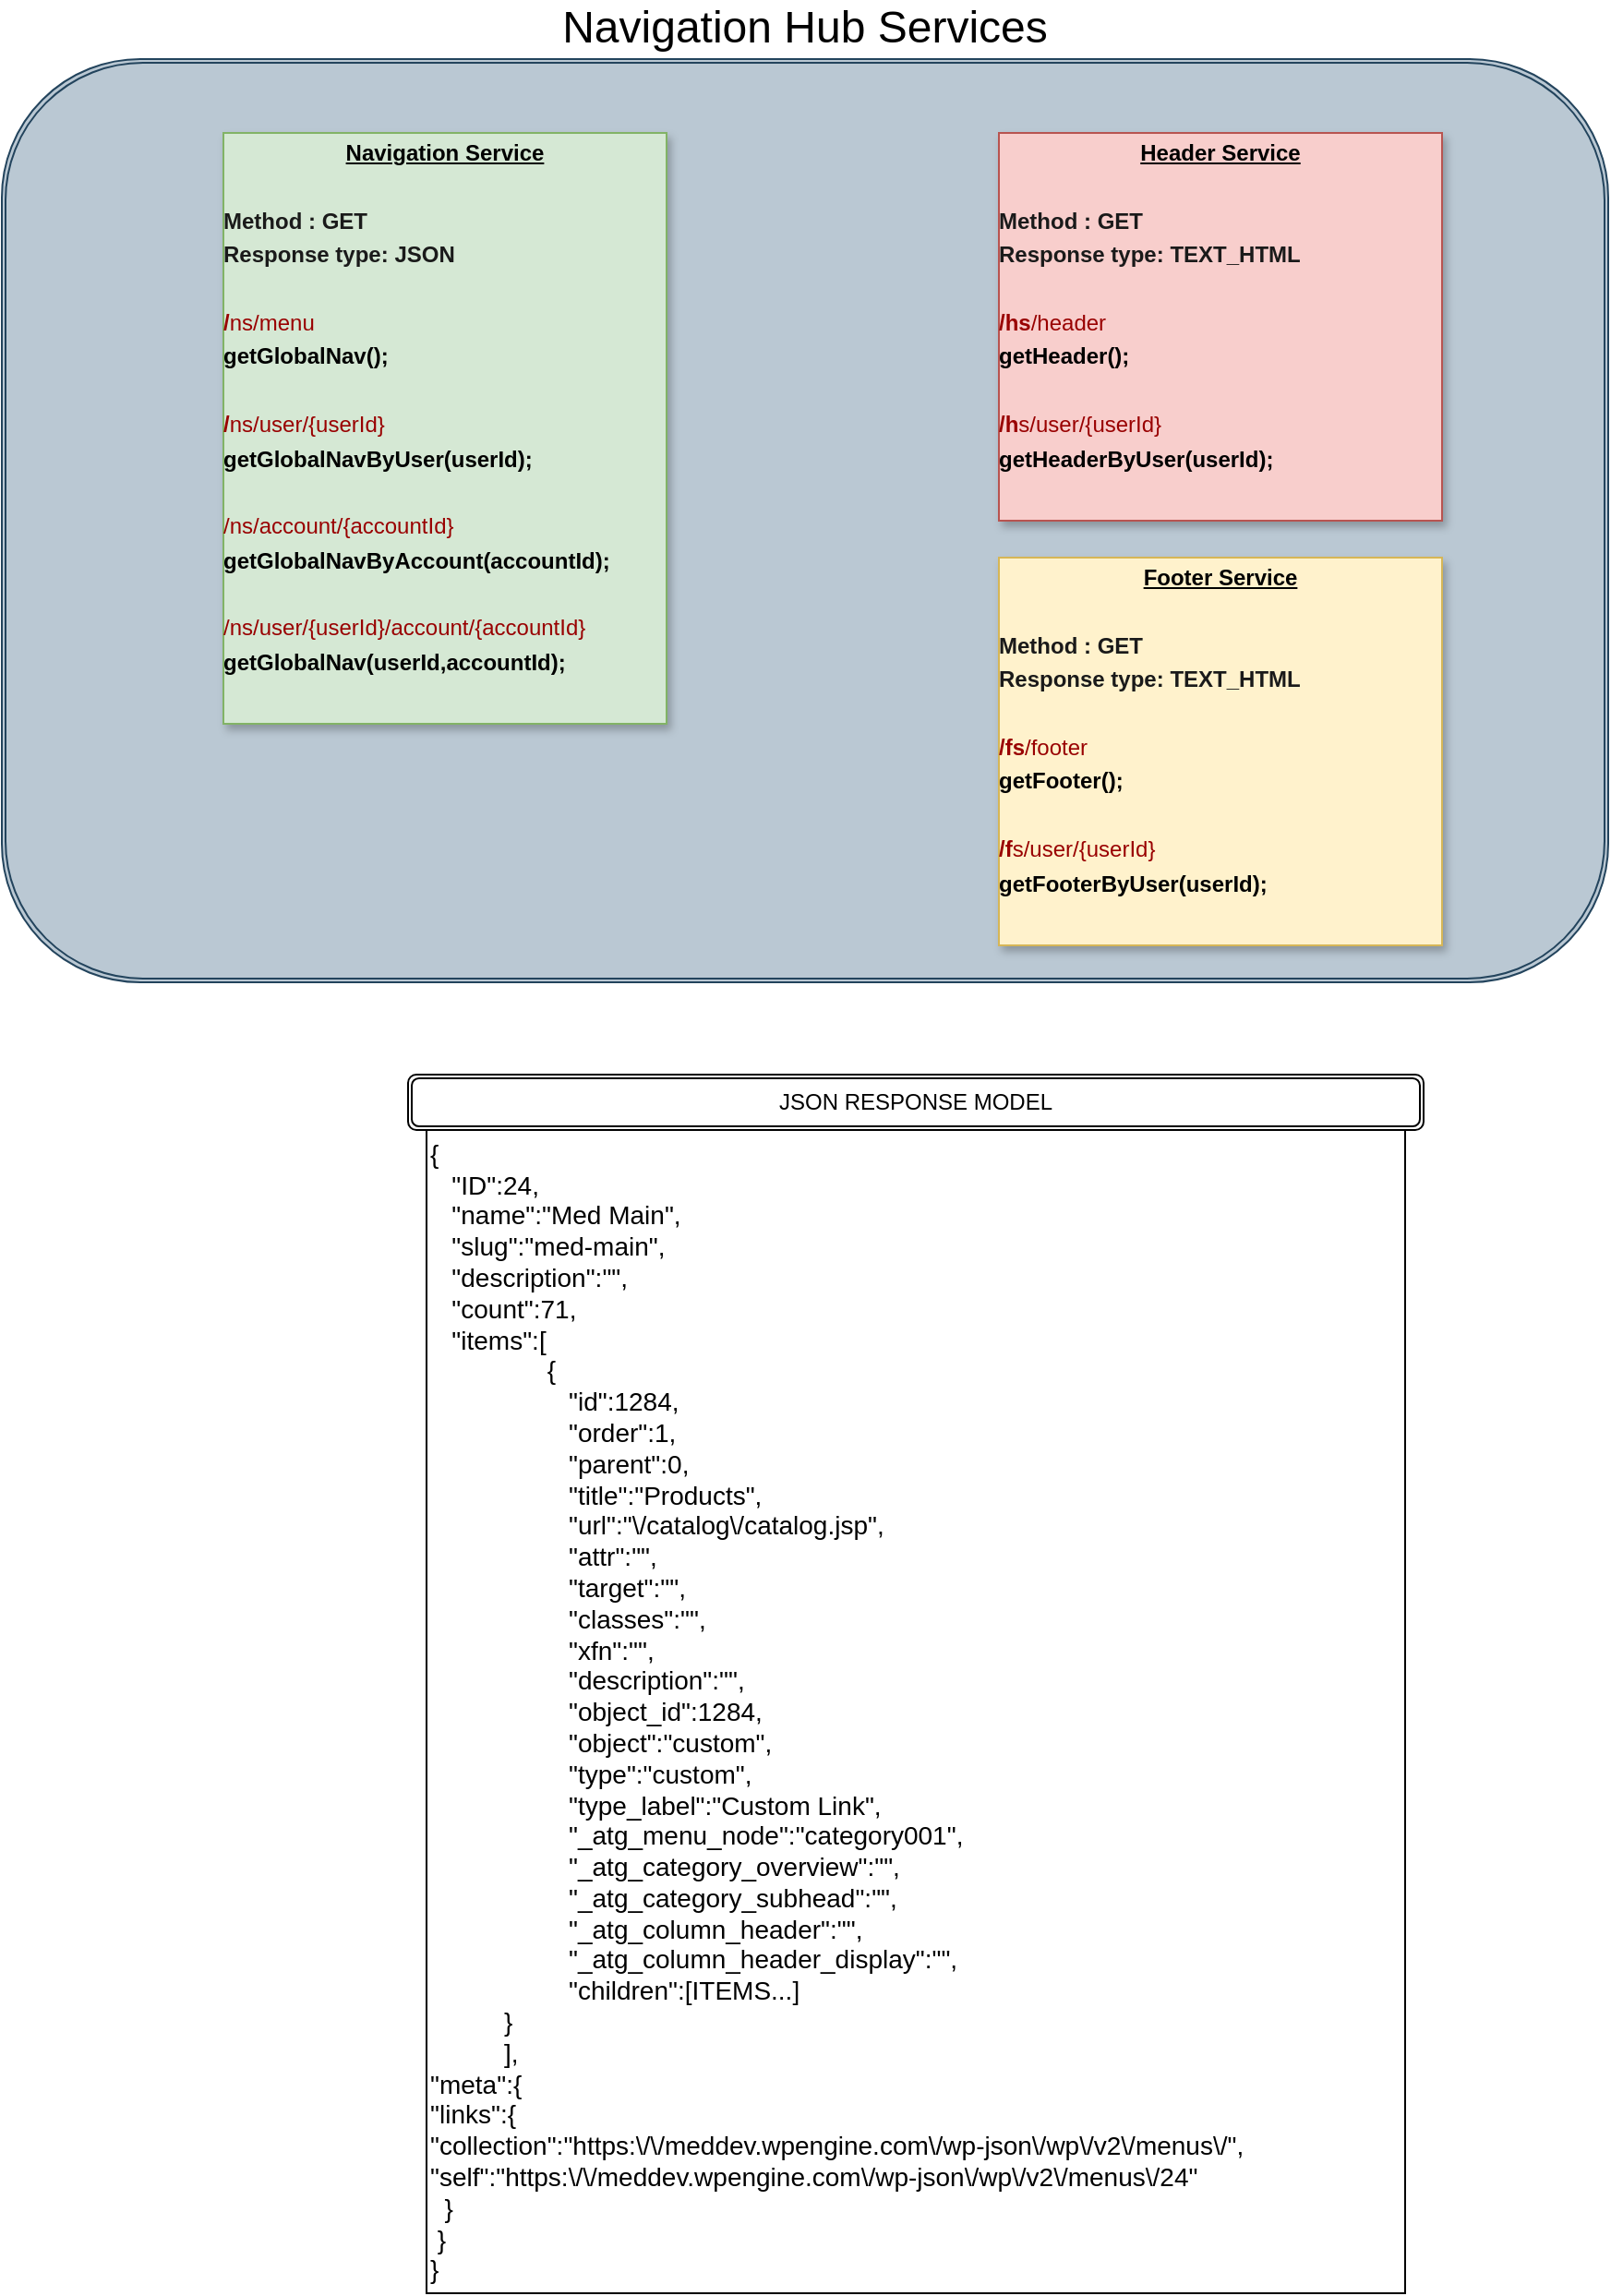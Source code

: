 <mxfile version="14.7.6" type="github" pages="2">
  <diagram name="Page-1" id="efa7a0a1-bf9b-a30e-e6df-94a7791c09e9">
    <mxGraphModel dx="1483" dy="781" grid="1" gridSize="10" guides="1" tooltips="1" connect="1" arrows="1" fold="1" page="1" pageScale="1" pageWidth="826" pageHeight="1169" background="none" math="0" shadow="0">
      <root>
        <mxCell id="0" />
        <mxCell id="1" parent="0" />
        <mxCell id="54McP1v8adlqiOrVGeXI-117" value="&lt;span style=&quot;font-size: 24px&quot;&gt;Navigation Hub Services&lt;/span&gt;" style="shape=ext;double=1;rounded=1;whiteSpace=wrap;html=1;fillColor=#bac8d3;strokeColor=#23445d;align=center;labelPosition=center;verticalLabelPosition=top;verticalAlign=bottom;" vertex="1" parent="1">
          <mxGeometry x="30" y="70" width="870" height="500" as="geometry" />
        </mxCell>
        <mxCell id="25" value="&lt;p style=&quot;margin: 4px 0px 0px ; text-align: center&quot;&gt;&lt;b&gt;&lt;u&gt;Navigation Service&lt;/u&gt;&lt;/b&gt;&lt;/p&gt;&lt;p style=&quot;margin: 4px 0px 0px ; text-align: center&quot;&gt;&lt;b&gt;&lt;u&gt;&lt;br&gt;&lt;/u&gt;&lt;/b&gt;&lt;/p&gt;&lt;p style=&quot;margin: 4px 0px 0px&quot;&gt;&lt;b&gt;&lt;font color=&quot;#1a1a1a&quot;&gt;Method : GET&lt;/font&gt;&lt;/b&gt;&lt;/p&gt;&lt;p style=&quot;margin: 4px 0px 0px&quot;&gt;&lt;b&gt;&lt;font color=&quot;#1a1a1a&quot;&gt;Response type: JSON&lt;/font&gt;&lt;/b&gt;&lt;/p&gt;&lt;p style=&quot;margin: 0px ; margin-top: 4px ; text-align: center ; text-decoration: underline&quot;&gt;&lt;b&gt;&lt;br&gt;&lt;/b&gt;&lt;/p&gt;&lt;p style=&quot;margin: 4px 0px 0px&quot;&gt;&lt;font color=&quot;#990000&quot;&gt;&lt;b&gt;/&lt;/b&gt;ns/menu&lt;/font&gt;&lt;/p&gt;&lt;p style=&quot;margin: 4px 0px 0px&quot;&gt;&lt;b&gt;getGlobalNav();&lt;/b&gt;&lt;/p&gt;&lt;p style=&quot;margin: 4px 0px 0px&quot;&gt;&lt;b&gt;&lt;br&gt;&lt;/b&gt;&lt;/p&gt;&lt;p style=&quot;margin: 4px 0px 0px&quot;&gt;&lt;font color=&quot;#990000&quot;&gt;&lt;b&gt;/&lt;/b&gt;ns/user/{userId}&lt;/font&gt;&lt;/p&gt;&lt;p style=&quot;margin: 4px 0px 0px&quot;&gt;&lt;b&gt;getGlobalNavByUser(userId);&lt;/b&gt;&lt;/p&gt;&lt;p style=&quot;margin: 4px 0px 0px&quot;&gt;&lt;b&gt;&lt;br&gt;&lt;/b&gt;&lt;/p&gt;&lt;p style=&quot;margin: 4px 0px 0px&quot;&gt;&lt;font color=&quot;#990000&quot;&gt;/ns/account/{accountId}&lt;/font&gt;&lt;/p&gt;&lt;p style=&quot;margin: 4px 0px 0px&quot;&gt;&lt;b&gt;getGlobalNavByAccount(accountId);&lt;/b&gt;&lt;/p&gt;&lt;p style=&quot;margin: 4px 0px 0px&quot;&gt;&lt;b&gt;&lt;br&gt;&lt;/b&gt;&lt;/p&gt;&lt;p style=&quot;margin: 4px 0px 0px&quot;&gt;&lt;font color=&quot;#990000&quot;&gt;/ns/user/{userId}/account/{accountId}&lt;/font&gt;&lt;/p&gt;&lt;p style=&quot;margin: 4px 0px 0px&quot;&gt;&lt;b&gt;getGlobalNav(userId,accountId);&lt;/b&gt;&lt;/p&gt;" style="verticalAlign=top;align=left;overflow=fill;fontSize=12;fontFamily=Helvetica;html=1;strokeColor=#82b366;shadow=1;fillColor=#d5e8d4;" parent="1" vertex="1">
          <mxGeometry x="150" y="110" width="240" height="320" as="geometry" />
        </mxCell>
        <mxCell id="54McP1v8adlqiOrVGeXI-115" value="&lt;p style=&quot;margin: 4px 0px 0px ; text-align: center&quot;&gt;&lt;b&gt;&lt;u&gt;Header Service&lt;/u&gt;&lt;/b&gt;&lt;/p&gt;&lt;p style=&quot;margin: 4px 0px 0px ; text-align: center&quot;&gt;&lt;b&gt;&lt;u&gt;&lt;br&gt;&lt;/u&gt;&lt;/b&gt;&lt;/p&gt;&lt;p style=&quot;margin: 4px 0px 0px&quot;&gt;&lt;b&gt;&lt;font color=&quot;#1a1a1a&quot;&gt;Method : GET&lt;/font&gt;&lt;/b&gt;&lt;/p&gt;&lt;p style=&quot;margin: 4px 0px 0px&quot;&gt;&lt;b&gt;&lt;font color=&quot;#1a1a1a&quot;&gt;Response type: TEXT_HTML&lt;/font&gt;&lt;/b&gt;&lt;/p&gt;&lt;p style=&quot;margin: 0px ; margin-top: 4px ; text-align: center ; text-decoration: underline&quot;&gt;&lt;b&gt;&lt;br&gt;&lt;/b&gt;&lt;/p&gt;&lt;p style=&quot;margin: 4px 0px 0px&quot;&gt;&lt;font color=&quot;#990000&quot;&gt;&lt;b&gt;/hs&lt;/b&gt;/header&lt;/font&gt;&lt;/p&gt;&lt;p style=&quot;margin: 4px 0px 0px&quot;&gt;&lt;b&gt;getHeader();&lt;/b&gt;&lt;/p&gt;&lt;p style=&quot;margin: 4px 0px 0px&quot;&gt;&lt;b&gt;&lt;br&gt;&lt;/b&gt;&lt;/p&gt;&lt;p style=&quot;margin: 4px 0px 0px&quot;&gt;&lt;font color=&quot;#990000&quot;&gt;&lt;b&gt;/h&lt;/b&gt;s/user/{userId}&lt;/font&gt;&lt;/p&gt;&lt;p style=&quot;margin: 4px 0px 0px&quot;&gt;&lt;b&gt;getHeaderByUser(userId);&lt;/b&gt;&lt;/p&gt;&lt;p style=&quot;margin: 4px 0px 0px&quot;&gt;&lt;b&gt;&lt;br&gt;&lt;/b&gt;&lt;/p&gt;&lt;p style=&quot;margin: 4px 0px 0px&quot;&gt;&lt;br&gt;&lt;/p&gt;" style="verticalAlign=top;align=left;overflow=fill;fontSize=12;fontFamily=Helvetica;html=1;strokeColor=#b85450;shadow=1;fillColor=#f8cecc;" vertex="1" parent="1">
          <mxGeometry x="570" y="110" width="240" height="210" as="geometry" />
        </mxCell>
        <mxCell id="54McP1v8adlqiOrVGeXI-116" value="&lt;p style=&quot;margin: 4px 0px 0px ; text-align: center&quot;&gt;&lt;b&gt;&lt;u&gt;Footer Service&lt;/u&gt;&lt;/b&gt;&lt;/p&gt;&lt;p style=&quot;margin: 4px 0px 0px ; text-align: center&quot;&gt;&lt;b&gt;&lt;u&gt;&lt;br&gt;&lt;/u&gt;&lt;/b&gt;&lt;/p&gt;&lt;p style=&quot;margin: 4px 0px 0px&quot;&gt;&lt;b&gt;&lt;font color=&quot;#1a1a1a&quot;&gt;Method : GET&lt;/font&gt;&lt;/b&gt;&lt;/p&gt;&lt;p style=&quot;margin: 4px 0px 0px&quot;&gt;&lt;b&gt;&lt;font color=&quot;#1a1a1a&quot;&gt;Response type: TEXT_HTML&lt;/font&gt;&lt;/b&gt;&lt;/p&gt;&lt;p style=&quot;margin: 0px ; margin-top: 4px ; text-align: center ; text-decoration: underline&quot;&gt;&lt;b&gt;&lt;br&gt;&lt;/b&gt;&lt;/p&gt;&lt;p style=&quot;margin: 4px 0px 0px&quot;&gt;&lt;font color=&quot;#990000&quot;&gt;&lt;b&gt;/fs&lt;/b&gt;/footer&lt;/font&gt;&lt;/p&gt;&lt;p style=&quot;margin: 4px 0px 0px&quot;&gt;&lt;b&gt;getFooter();&lt;/b&gt;&lt;/p&gt;&lt;p style=&quot;margin: 4px 0px 0px&quot;&gt;&lt;b&gt;&lt;br&gt;&lt;/b&gt;&lt;/p&gt;&lt;p style=&quot;margin: 4px 0px 0px&quot;&gt;&lt;font color=&quot;#990000&quot;&gt;&lt;b&gt;/f&lt;/b&gt;s/user/{userId}&lt;/font&gt;&lt;/p&gt;&lt;p style=&quot;margin: 4px 0px 0px&quot;&gt;&lt;b&gt;getFooterByUser(userId);&lt;/b&gt;&lt;/p&gt;&lt;p style=&quot;margin: 4px 0px 0px&quot;&gt;&lt;b&gt;&lt;br&gt;&lt;/b&gt;&lt;/p&gt;&lt;p style=&quot;margin: 4px 0px 0px&quot;&gt;&lt;br&gt;&lt;/p&gt;" style="verticalAlign=top;align=left;overflow=fill;fontSize=12;fontFamily=Helvetica;html=1;strokeColor=#d6b656;shadow=1;fillColor=#fff2cc;" vertex="1" parent="1">
          <mxGeometry x="570" y="340" width="240" height="210" as="geometry" />
        </mxCell>
        <mxCell id="54McP1v8adlqiOrVGeXI-120" value="&lt;font style=&quot;font-size: 14px&quot;&gt;{ &lt;br&gt;&amp;nbsp; &amp;nbsp;&quot;ID&quot;:24,&lt;br&gt;&amp;nbsp; &amp;nbsp;&quot;name&quot;:&quot;Med Main&quot;,&lt;br&gt;&amp;nbsp; &amp;nbsp;&quot;slug&quot;:&quot;med-main&quot;,&lt;br&gt;&amp;nbsp; &amp;nbsp;&quot;description&quot;:&quot;&quot;,&lt;br&gt;&amp;nbsp; &amp;nbsp;&quot;count&quot;:71,&lt;br&gt;&amp;nbsp; &amp;nbsp;&quot;items&quot;:[&lt;br&gt;&lt;/font&gt;&lt;blockquote style=&quot;margin: 0 0 0 40px ; border: none ; padding: 0px&quot;&gt;&lt;font style=&quot;font-size: 14px&quot;&gt;&amp;nbsp; &amp;nbsp; &amp;nbsp; {&lt;br&gt;&lt;/font&gt;&lt;font style=&quot;font-size: 14px&quot;&gt;&amp;nbsp; &amp;nbsp; &amp;nbsp; &amp;nbsp; &amp;nbsp;&quot;id&quot;:1284,&lt;br&gt;&lt;/font&gt;&lt;font style=&quot;font-size: 14px&quot;&gt;&amp;nbsp; &amp;nbsp; &amp;nbsp; &amp;nbsp; &amp;nbsp;&quot;order&quot;:1,&lt;br&gt;&lt;/font&gt;&lt;font style=&quot;font-size: 14px&quot;&gt;&amp;nbsp; &amp;nbsp; &amp;nbsp; &amp;nbsp; &amp;nbsp;&quot;parent&quot;:0,&lt;br&gt;&lt;/font&gt;&lt;font style=&quot;font-size: 14px&quot;&gt;&amp;nbsp; &amp;nbsp; &amp;nbsp; &amp;nbsp; &amp;nbsp;&quot;title&quot;:&quot;Products&quot;,&lt;br&gt;&lt;/font&gt;&lt;font style=&quot;font-size: 14px&quot;&gt;&amp;nbsp; &amp;nbsp; &amp;nbsp; &amp;nbsp; &amp;nbsp;&quot;url&quot;:&quot;\/catalog\/catalog.jsp&quot;,&lt;br&gt;&lt;/font&gt;&lt;font style=&quot;font-size: 14px&quot;&gt;&amp;nbsp; &amp;nbsp; &amp;nbsp; &amp;nbsp; &amp;nbsp;&quot;attr&quot;:&quot;&quot;,&lt;br&gt;&lt;/font&gt;&lt;font style=&quot;font-size: 14px&quot;&gt;&amp;nbsp; &amp;nbsp; &amp;nbsp; &amp;nbsp; &amp;nbsp;&quot;target&quot;:&quot;&quot;,&lt;br&gt;&lt;/font&gt;&lt;font style=&quot;font-size: 14px&quot;&gt;&amp;nbsp; &amp;nbsp; &amp;nbsp; &amp;nbsp; &amp;nbsp;&quot;classes&quot;:&quot;&quot;,&lt;br&gt;&lt;/font&gt;&lt;font style=&quot;font-size: 14px&quot;&gt;&amp;nbsp; &amp;nbsp; &amp;nbsp; &amp;nbsp; &amp;nbsp;&quot;xfn&quot;:&quot;&quot;,&lt;br&gt;&lt;/font&gt;&lt;font style=&quot;font-size: 14px&quot;&gt;&amp;nbsp; &amp;nbsp; &amp;nbsp; &amp;nbsp; &amp;nbsp;&quot;description&quot;:&quot;&quot;,&lt;br&gt;&lt;/font&gt;&lt;font style=&quot;font-size: 14px&quot;&gt;&amp;nbsp; &amp;nbsp; &amp;nbsp; &amp;nbsp; &amp;nbsp;&quot;object_id&quot;:1284,&lt;br&gt;&lt;/font&gt;&lt;font style=&quot;font-size: 14px&quot;&gt;&amp;nbsp; &amp;nbsp; &amp;nbsp; &amp;nbsp; &amp;nbsp;&quot;object&quot;:&quot;custom&quot;,&lt;br&gt;&lt;/font&gt;&lt;font style=&quot;font-size: 14px&quot;&gt;&amp;nbsp; &amp;nbsp; &amp;nbsp; &amp;nbsp; &amp;nbsp;&quot;type&quot;:&quot;custom&quot;,&lt;br&gt;&lt;/font&gt;&lt;font style=&quot;font-size: 14px&quot;&gt;&amp;nbsp; &amp;nbsp; &amp;nbsp; &amp;nbsp; &amp;nbsp;&quot;type_label&quot;:&quot;Custom Link&quot;,&lt;br&gt;&lt;/font&gt;&lt;font style=&quot;font-size: 14px&quot;&gt;&amp;nbsp; &amp;nbsp; &amp;nbsp; &amp;nbsp; &amp;nbsp;&quot;_atg_menu_node&quot;:&quot;category001&quot;,&lt;br&gt;&lt;/font&gt;&lt;font style=&quot;font-size: 14px&quot;&gt;&amp;nbsp; &amp;nbsp; &amp;nbsp; &amp;nbsp; &amp;nbsp;&quot;_atg_category_overview&quot;:&quot;&quot;,&lt;br&gt;&lt;/font&gt;&lt;font style=&quot;font-size: 14px&quot;&gt;&amp;nbsp; &amp;nbsp; &amp;nbsp; &amp;nbsp; &amp;nbsp;&quot;_atg_category_subhead&quot;:&quot;&quot;,&lt;br&gt;&lt;/font&gt;&lt;font style=&quot;font-size: 14px&quot;&gt;&amp;nbsp; &amp;nbsp; &amp;nbsp; &amp;nbsp; &amp;nbsp;&quot;_atg_column_header&quot;:&quot;&quot;,&lt;br&gt;&lt;/font&gt;&lt;font style=&quot;font-size: 14px&quot;&gt;&amp;nbsp; &amp;nbsp; &amp;nbsp; &amp;nbsp; &amp;nbsp;&quot;_atg_column_header_display&quot;:&quot;&quot;,&lt;br&gt;&lt;/font&gt;&lt;font style=&quot;font-size: 14px&quot;&gt;&amp;nbsp; &amp;nbsp; &amp;nbsp; &amp;nbsp; &amp;nbsp;&quot;children&quot;:[ITEMS...]&lt;br&gt;&lt;/font&gt;&lt;font style=&quot;font-size: 14px&quot;&gt;}&lt;br&gt;&lt;/font&gt;&lt;span style=&quot;font-size: 14px&quot;&gt;],&lt;/span&gt;&lt;/blockquote&gt;&lt;span style=&quot;font-size: 14px&quot;&gt;&quot;meta&quot;:{&lt;br&gt;&quot;links&quot;:{&lt;br&gt;&quot;collection&quot;:&quot;https:\/\/meddev.wpengine.com\/wp-json\/wp\/v2\/menus\/&quot;,&lt;br&gt;&quot;self&quot;:&quot;https:\/\/meddev.wpengine.com\/wp-json\/wp\/v2\/menus\/24&quot;&lt;br&gt;&lt;span&gt;	&lt;/span&gt;&lt;span&gt;	&lt;/span&gt;&lt;span style=&quot;white-space: pre&quot;&gt;	&lt;/span&gt;&lt;span style=&quot;white-space: pre&quot;&gt;	&lt;/span&gt;}&lt;br&gt;&lt;span&gt;	&lt;/span&gt;&lt;span style=&quot;white-space: pre&quot;&gt;	&lt;/span&gt;}&lt;br&gt;&lt;div&gt;&lt;span&gt;}&lt;/span&gt;&lt;/div&gt;&lt;/span&gt;" style="rounded=0;whiteSpace=wrap;html=1;align=left;" vertex="1" parent="1">
          <mxGeometry x="260" y="650" width="530" height="630" as="geometry" />
        </mxCell>
        <mxCell id="54McP1v8adlqiOrVGeXI-121" value="JSON RESPONSE MODEL" style="shape=ext;double=1;rounded=1;whiteSpace=wrap;html=1;" vertex="1" parent="1">
          <mxGeometry x="250" y="620" width="550" height="30" as="geometry" />
        </mxCell>
      </root>
    </mxGraphModel>
  </diagram>
  <diagram id="zZDc2tTs6yhIVRQy7tvy" name="Page-2">
    <mxGraphModel dx="1038" dy="547" grid="1" gridSize="10" guides="1" tooltips="1" connect="1" arrows="1" fold="1" page="1" pageScale="1" pageWidth="850" pageHeight="1100" math="0" shadow="0">
      <root>
        <mxCell id="I7Ta11fUxt0KrFkjTBY8-0" />
        <mxCell id="I7Ta11fUxt0KrFkjTBY8-1" parent="I7Ta11fUxt0KrFkjTBY8-0" />
      </root>
    </mxGraphModel>
  </diagram>
</mxfile>
